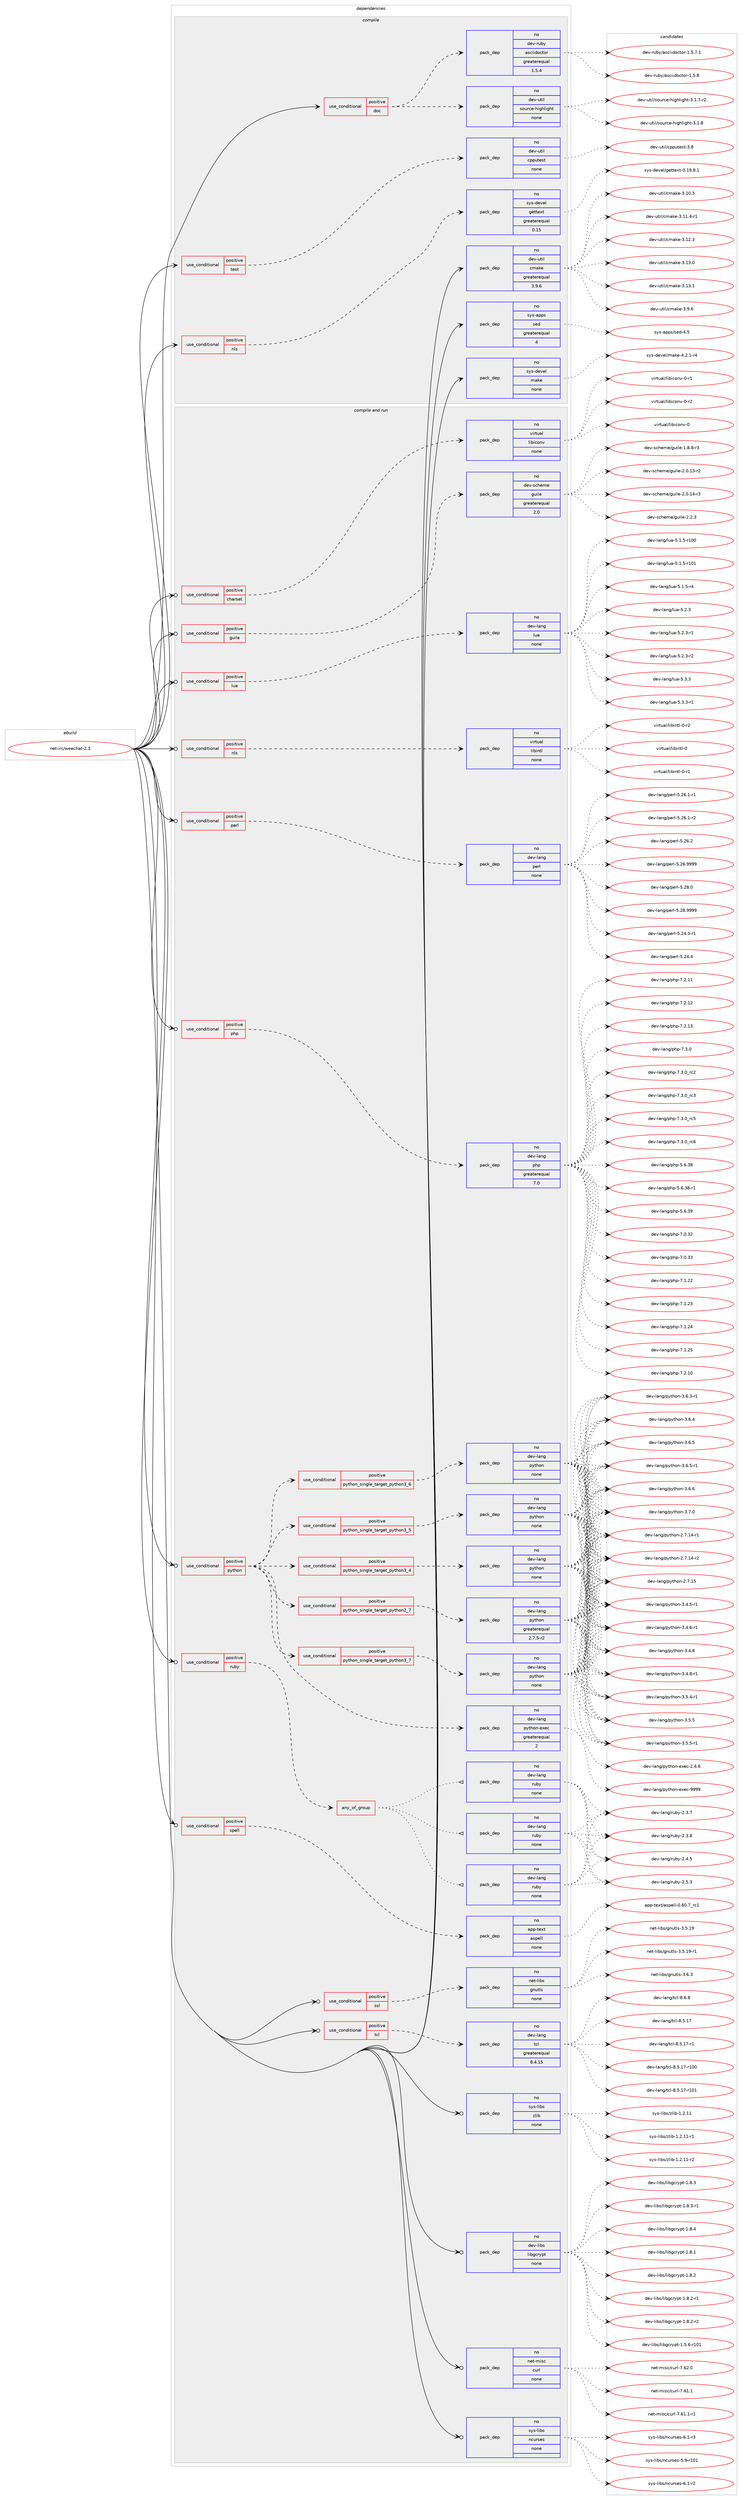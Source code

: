 digraph prolog {

# *************
# Graph options
# *************

newrank=true;
concentrate=true;
compound=true;
graph [rankdir=LR,fontname=Helvetica,fontsize=10,ranksep=1.5];#, ranksep=2.5, nodesep=0.2];
edge  [arrowhead=vee];
node  [fontname=Helvetica,fontsize=10];

# **********
# The ebuild
# **********

subgraph cluster_leftcol {
color=gray;
rank=same;
label=<<i>ebuild</i>>;
id [label="net-irc/weechat-2.3", color=red, width=4, href="../net-irc/weechat-2.3.svg"];
}

# ****************
# The dependencies
# ****************

subgraph cluster_midcol {
color=gray;
label=<<i>dependencies</i>>;
subgraph cluster_compile {
fillcolor="#eeeeee";
style=filled;
label=<<i>compile</i>>;
subgraph cond771 {
dependency5091 [label=<<TABLE BORDER="0" CELLBORDER="1" CELLSPACING="0" CELLPADDING="4"><TR><TD ROWSPAN="3" CELLPADDING="10">use_conditional</TD></TR><TR><TD>positive</TD></TR><TR><TD>doc</TD></TR></TABLE>>, shape=none, color=red];
subgraph pack4196 {
dependency5092 [label=<<TABLE BORDER="0" CELLBORDER="1" CELLSPACING="0" CELLPADDING="4" WIDTH="220"><TR><TD ROWSPAN="6" CELLPADDING="30">pack_dep</TD></TR><TR><TD WIDTH="110">no</TD></TR><TR><TD>dev-ruby</TD></TR><TR><TD>asciidoctor</TD></TR><TR><TD>greaterequal</TD></TR><TR><TD>1.5.4</TD></TR></TABLE>>, shape=none, color=blue];
}
dependency5091:e -> dependency5092:w [weight=20,style="dashed",arrowhead="vee"];
subgraph pack4197 {
dependency5093 [label=<<TABLE BORDER="0" CELLBORDER="1" CELLSPACING="0" CELLPADDING="4" WIDTH="220"><TR><TD ROWSPAN="6" CELLPADDING="30">pack_dep</TD></TR><TR><TD WIDTH="110">no</TD></TR><TR><TD>dev-util</TD></TR><TR><TD>source-highlight</TD></TR><TR><TD>none</TD></TR><TR><TD></TD></TR></TABLE>>, shape=none, color=blue];
}
dependency5091:e -> dependency5093:w [weight=20,style="dashed",arrowhead="vee"];
}
id:e -> dependency5091:w [weight=20,style="solid",arrowhead="vee"];
subgraph cond772 {
dependency5094 [label=<<TABLE BORDER="0" CELLBORDER="1" CELLSPACING="0" CELLPADDING="4"><TR><TD ROWSPAN="3" CELLPADDING="10">use_conditional</TD></TR><TR><TD>positive</TD></TR><TR><TD>nls</TD></TR></TABLE>>, shape=none, color=red];
subgraph pack4198 {
dependency5095 [label=<<TABLE BORDER="0" CELLBORDER="1" CELLSPACING="0" CELLPADDING="4" WIDTH="220"><TR><TD ROWSPAN="6" CELLPADDING="30">pack_dep</TD></TR><TR><TD WIDTH="110">no</TD></TR><TR><TD>sys-devel</TD></TR><TR><TD>gettext</TD></TR><TR><TD>greaterequal</TD></TR><TR><TD>0.15</TD></TR></TABLE>>, shape=none, color=blue];
}
dependency5094:e -> dependency5095:w [weight=20,style="dashed",arrowhead="vee"];
}
id:e -> dependency5094:w [weight=20,style="solid",arrowhead="vee"];
subgraph cond773 {
dependency5096 [label=<<TABLE BORDER="0" CELLBORDER="1" CELLSPACING="0" CELLPADDING="4"><TR><TD ROWSPAN="3" CELLPADDING="10">use_conditional</TD></TR><TR><TD>positive</TD></TR><TR><TD>test</TD></TR></TABLE>>, shape=none, color=red];
subgraph pack4199 {
dependency5097 [label=<<TABLE BORDER="0" CELLBORDER="1" CELLSPACING="0" CELLPADDING="4" WIDTH="220"><TR><TD ROWSPAN="6" CELLPADDING="30">pack_dep</TD></TR><TR><TD WIDTH="110">no</TD></TR><TR><TD>dev-util</TD></TR><TR><TD>cpputest</TD></TR><TR><TD>none</TD></TR><TR><TD></TD></TR></TABLE>>, shape=none, color=blue];
}
dependency5096:e -> dependency5097:w [weight=20,style="dashed",arrowhead="vee"];
}
id:e -> dependency5096:w [weight=20,style="solid",arrowhead="vee"];
subgraph pack4200 {
dependency5098 [label=<<TABLE BORDER="0" CELLBORDER="1" CELLSPACING="0" CELLPADDING="4" WIDTH="220"><TR><TD ROWSPAN="6" CELLPADDING="30">pack_dep</TD></TR><TR><TD WIDTH="110">no</TD></TR><TR><TD>dev-util</TD></TR><TR><TD>cmake</TD></TR><TR><TD>greaterequal</TD></TR><TR><TD>3.9.6</TD></TR></TABLE>>, shape=none, color=blue];
}
id:e -> dependency5098:w [weight=20,style="solid",arrowhead="vee"];
subgraph pack4201 {
dependency5099 [label=<<TABLE BORDER="0" CELLBORDER="1" CELLSPACING="0" CELLPADDING="4" WIDTH="220"><TR><TD ROWSPAN="6" CELLPADDING="30">pack_dep</TD></TR><TR><TD WIDTH="110">no</TD></TR><TR><TD>sys-apps</TD></TR><TR><TD>sed</TD></TR><TR><TD>greaterequal</TD></TR><TR><TD>4</TD></TR></TABLE>>, shape=none, color=blue];
}
id:e -> dependency5099:w [weight=20,style="solid",arrowhead="vee"];
subgraph pack4202 {
dependency5100 [label=<<TABLE BORDER="0" CELLBORDER="1" CELLSPACING="0" CELLPADDING="4" WIDTH="220"><TR><TD ROWSPAN="6" CELLPADDING="30">pack_dep</TD></TR><TR><TD WIDTH="110">no</TD></TR><TR><TD>sys-devel</TD></TR><TR><TD>make</TD></TR><TR><TD>none</TD></TR><TR><TD></TD></TR></TABLE>>, shape=none, color=blue];
}
id:e -> dependency5100:w [weight=20,style="solid",arrowhead="vee"];
}
subgraph cluster_compileandrun {
fillcolor="#eeeeee";
style=filled;
label=<<i>compile and run</i>>;
subgraph cond774 {
dependency5101 [label=<<TABLE BORDER="0" CELLBORDER="1" CELLSPACING="0" CELLPADDING="4"><TR><TD ROWSPAN="3" CELLPADDING="10">use_conditional</TD></TR><TR><TD>positive</TD></TR><TR><TD>charset</TD></TR></TABLE>>, shape=none, color=red];
subgraph pack4203 {
dependency5102 [label=<<TABLE BORDER="0" CELLBORDER="1" CELLSPACING="0" CELLPADDING="4" WIDTH="220"><TR><TD ROWSPAN="6" CELLPADDING="30">pack_dep</TD></TR><TR><TD WIDTH="110">no</TD></TR><TR><TD>virtual</TD></TR><TR><TD>libiconv</TD></TR><TR><TD>none</TD></TR><TR><TD></TD></TR></TABLE>>, shape=none, color=blue];
}
dependency5101:e -> dependency5102:w [weight=20,style="dashed",arrowhead="vee"];
}
id:e -> dependency5101:w [weight=20,style="solid",arrowhead="odotvee"];
subgraph cond775 {
dependency5103 [label=<<TABLE BORDER="0" CELLBORDER="1" CELLSPACING="0" CELLPADDING="4"><TR><TD ROWSPAN="3" CELLPADDING="10">use_conditional</TD></TR><TR><TD>positive</TD></TR><TR><TD>guile</TD></TR></TABLE>>, shape=none, color=red];
subgraph pack4204 {
dependency5104 [label=<<TABLE BORDER="0" CELLBORDER="1" CELLSPACING="0" CELLPADDING="4" WIDTH="220"><TR><TD ROWSPAN="6" CELLPADDING="30">pack_dep</TD></TR><TR><TD WIDTH="110">no</TD></TR><TR><TD>dev-scheme</TD></TR><TR><TD>guile</TD></TR><TR><TD>greaterequal</TD></TR><TR><TD>2.0</TD></TR></TABLE>>, shape=none, color=blue];
}
dependency5103:e -> dependency5104:w [weight=20,style="dashed",arrowhead="vee"];
}
id:e -> dependency5103:w [weight=20,style="solid",arrowhead="odotvee"];
subgraph cond776 {
dependency5105 [label=<<TABLE BORDER="0" CELLBORDER="1" CELLSPACING="0" CELLPADDING="4"><TR><TD ROWSPAN="3" CELLPADDING="10">use_conditional</TD></TR><TR><TD>positive</TD></TR><TR><TD>lua</TD></TR></TABLE>>, shape=none, color=red];
subgraph pack4205 {
dependency5106 [label=<<TABLE BORDER="0" CELLBORDER="1" CELLSPACING="0" CELLPADDING="4" WIDTH="220"><TR><TD ROWSPAN="6" CELLPADDING="30">pack_dep</TD></TR><TR><TD WIDTH="110">no</TD></TR><TR><TD>dev-lang</TD></TR><TR><TD>lua</TD></TR><TR><TD>none</TD></TR><TR><TD></TD></TR></TABLE>>, shape=none, color=blue];
}
dependency5105:e -> dependency5106:w [weight=20,style="dashed",arrowhead="vee"];
}
id:e -> dependency5105:w [weight=20,style="solid",arrowhead="odotvee"];
subgraph cond777 {
dependency5107 [label=<<TABLE BORDER="0" CELLBORDER="1" CELLSPACING="0" CELLPADDING="4"><TR><TD ROWSPAN="3" CELLPADDING="10">use_conditional</TD></TR><TR><TD>positive</TD></TR><TR><TD>nls</TD></TR></TABLE>>, shape=none, color=red];
subgraph pack4206 {
dependency5108 [label=<<TABLE BORDER="0" CELLBORDER="1" CELLSPACING="0" CELLPADDING="4" WIDTH="220"><TR><TD ROWSPAN="6" CELLPADDING="30">pack_dep</TD></TR><TR><TD WIDTH="110">no</TD></TR><TR><TD>virtual</TD></TR><TR><TD>libintl</TD></TR><TR><TD>none</TD></TR><TR><TD></TD></TR></TABLE>>, shape=none, color=blue];
}
dependency5107:e -> dependency5108:w [weight=20,style="dashed",arrowhead="vee"];
}
id:e -> dependency5107:w [weight=20,style="solid",arrowhead="odotvee"];
subgraph cond778 {
dependency5109 [label=<<TABLE BORDER="0" CELLBORDER="1" CELLSPACING="0" CELLPADDING="4"><TR><TD ROWSPAN="3" CELLPADDING="10">use_conditional</TD></TR><TR><TD>positive</TD></TR><TR><TD>perl</TD></TR></TABLE>>, shape=none, color=red];
subgraph pack4207 {
dependency5110 [label=<<TABLE BORDER="0" CELLBORDER="1" CELLSPACING="0" CELLPADDING="4" WIDTH="220"><TR><TD ROWSPAN="6" CELLPADDING="30">pack_dep</TD></TR><TR><TD WIDTH="110">no</TD></TR><TR><TD>dev-lang</TD></TR><TR><TD>perl</TD></TR><TR><TD>none</TD></TR><TR><TD></TD></TR></TABLE>>, shape=none, color=blue];
}
dependency5109:e -> dependency5110:w [weight=20,style="dashed",arrowhead="vee"];
}
id:e -> dependency5109:w [weight=20,style="solid",arrowhead="odotvee"];
subgraph cond779 {
dependency5111 [label=<<TABLE BORDER="0" CELLBORDER="1" CELLSPACING="0" CELLPADDING="4"><TR><TD ROWSPAN="3" CELLPADDING="10">use_conditional</TD></TR><TR><TD>positive</TD></TR><TR><TD>php</TD></TR></TABLE>>, shape=none, color=red];
subgraph pack4208 {
dependency5112 [label=<<TABLE BORDER="0" CELLBORDER="1" CELLSPACING="0" CELLPADDING="4" WIDTH="220"><TR><TD ROWSPAN="6" CELLPADDING="30">pack_dep</TD></TR><TR><TD WIDTH="110">no</TD></TR><TR><TD>dev-lang</TD></TR><TR><TD>php</TD></TR><TR><TD>greaterequal</TD></TR><TR><TD>7.0</TD></TR></TABLE>>, shape=none, color=blue];
}
dependency5111:e -> dependency5112:w [weight=20,style="dashed",arrowhead="vee"];
}
id:e -> dependency5111:w [weight=20,style="solid",arrowhead="odotvee"];
subgraph cond780 {
dependency5113 [label=<<TABLE BORDER="0" CELLBORDER="1" CELLSPACING="0" CELLPADDING="4"><TR><TD ROWSPAN="3" CELLPADDING="10">use_conditional</TD></TR><TR><TD>positive</TD></TR><TR><TD>python</TD></TR></TABLE>>, shape=none, color=red];
subgraph cond781 {
dependency5114 [label=<<TABLE BORDER="0" CELLBORDER="1" CELLSPACING="0" CELLPADDING="4"><TR><TD ROWSPAN="3" CELLPADDING="10">use_conditional</TD></TR><TR><TD>positive</TD></TR><TR><TD>python_single_target_python2_7</TD></TR></TABLE>>, shape=none, color=red];
subgraph pack4209 {
dependency5115 [label=<<TABLE BORDER="0" CELLBORDER="1" CELLSPACING="0" CELLPADDING="4" WIDTH="220"><TR><TD ROWSPAN="6" CELLPADDING="30">pack_dep</TD></TR><TR><TD WIDTH="110">no</TD></TR><TR><TD>dev-lang</TD></TR><TR><TD>python</TD></TR><TR><TD>greaterequal</TD></TR><TR><TD>2.7.5-r2</TD></TR></TABLE>>, shape=none, color=blue];
}
dependency5114:e -> dependency5115:w [weight=20,style="dashed",arrowhead="vee"];
}
dependency5113:e -> dependency5114:w [weight=20,style="dashed",arrowhead="vee"];
subgraph cond782 {
dependency5116 [label=<<TABLE BORDER="0" CELLBORDER="1" CELLSPACING="0" CELLPADDING="4"><TR><TD ROWSPAN="3" CELLPADDING="10">use_conditional</TD></TR><TR><TD>positive</TD></TR><TR><TD>python_single_target_python3_4</TD></TR></TABLE>>, shape=none, color=red];
subgraph pack4210 {
dependency5117 [label=<<TABLE BORDER="0" CELLBORDER="1" CELLSPACING="0" CELLPADDING="4" WIDTH="220"><TR><TD ROWSPAN="6" CELLPADDING="30">pack_dep</TD></TR><TR><TD WIDTH="110">no</TD></TR><TR><TD>dev-lang</TD></TR><TR><TD>python</TD></TR><TR><TD>none</TD></TR><TR><TD></TD></TR></TABLE>>, shape=none, color=blue];
}
dependency5116:e -> dependency5117:w [weight=20,style="dashed",arrowhead="vee"];
}
dependency5113:e -> dependency5116:w [weight=20,style="dashed",arrowhead="vee"];
subgraph cond783 {
dependency5118 [label=<<TABLE BORDER="0" CELLBORDER="1" CELLSPACING="0" CELLPADDING="4"><TR><TD ROWSPAN="3" CELLPADDING="10">use_conditional</TD></TR><TR><TD>positive</TD></TR><TR><TD>python_single_target_python3_5</TD></TR></TABLE>>, shape=none, color=red];
subgraph pack4211 {
dependency5119 [label=<<TABLE BORDER="0" CELLBORDER="1" CELLSPACING="0" CELLPADDING="4" WIDTH="220"><TR><TD ROWSPAN="6" CELLPADDING="30">pack_dep</TD></TR><TR><TD WIDTH="110">no</TD></TR><TR><TD>dev-lang</TD></TR><TR><TD>python</TD></TR><TR><TD>none</TD></TR><TR><TD></TD></TR></TABLE>>, shape=none, color=blue];
}
dependency5118:e -> dependency5119:w [weight=20,style="dashed",arrowhead="vee"];
}
dependency5113:e -> dependency5118:w [weight=20,style="dashed",arrowhead="vee"];
subgraph cond784 {
dependency5120 [label=<<TABLE BORDER="0" CELLBORDER="1" CELLSPACING="0" CELLPADDING="4"><TR><TD ROWSPAN="3" CELLPADDING="10">use_conditional</TD></TR><TR><TD>positive</TD></TR><TR><TD>python_single_target_python3_6</TD></TR></TABLE>>, shape=none, color=red];
subgraph pack4212 {
dependency5121 [label=<<TABLE BORDER="0" CELLBORDER="1" CELLSPACING="0" CELLPADDING="4" WIDTH="220"><TR><TD ROWSPAN="6" CELLPADDING="30">pack_dep</TD></TR><TR><TD WIDTH="110">no</TD></TR><TR><TD>dev-lang</TD></TR><TR><TD>python</TD></TR><TR><TD>none</TD></TR><TR><TD></TD></TR></TABLE>>, shape=none, color=blue];
}
dependency5120:e -> dependency5121:w [weight=20,style="dashed",arrowhead="vee"];
}
dependency5113:e -> dependency5120:w [weight=20,style="dashed",arrowhead="vee"];
subgraph cond785 {
dependency5122 [label=<<TABLE BORDER="0" CELLBORDER="1" CELLSPACING="0" CELLPADDING="4"><TR><TD ROWSPAN="3" CELLPADDING="10">use_conditional</TD></TR><TR><TD>positive</TD></TR><TR><TD>python_single_target_python3_7</TD></TR></TABLE>>, shape=none, color=red];
subgraph pack4213 {
dependency5123 [label=<<TABLE BORDER="0" CELLBORDER="1" CELLSPACING="0" CELLPADDING="4" WIDTH="220"><TR><TD ROWSPAN="6" CELLPADDING="30">pack_dep</TD></TR><TR><TD WIDTH="110">no</TD></TR><TR><TD>dev-lang</TD></TR><TR><TD>python</TD></TR><TR><TD>none</TD></TR><TR><TD></TD></TR></TABLE>>, shape=none, color=blue];
}
dependency5122:e -> dependency5123:w [weight=20,style="dashed",arrowhead="vee"];
}
dependency5113:e -> dependency5122:w [weight=20,style="dashed",arrowhead="vee"];
subgraph pack4214 {
dependency5124 [label=<<TABLE BORDER="0" CELLBORDER="1" CELLSPACING="0" CELLPADDING="4" WIDTH="220"><TR><TD ROWSPAN="6" CELLPADDING="30">pack_dep</TD></TR><TR><TD WIDTH="110">no</TD></TR><TR><TD>dev-lang</TD></TR><TR><TD>python-exec</TD></TR><TR><TD>greaterequal</TD></TR><TR><TD>2</TD></TR></TABLE>>, shape=none, color=blue];
}
dependency5113:e -> dependency5124:w [weight=20,style="dashed",arrowhead="vee"];
}
id:e -> dependency5113:w [weight=20,style="solid",arrowhead="odotvee"];
subgraph cond786 {
dependency5125 [label=<<TABLE BORDER="0" CELLBORDER="1" CELLSPACING="0" CELLPADDING="4"><TR><TD ROWSPAN="3" CELLPADDING="10">use_conditional</TD></TR><TR><TD>positive</TD></TR><TR><TD>ruby</TD></TR></TABLE>>, shape=none, color=red];
subgraph any119 {
dependency5126 [label=<<TABLE BORDER="0" CELLBORDER="1" CELLSPACING="0" CELLPADDING="4"><TR><TD CELLPADDING="10">any_of_group</TD></TR></TABLE>>, shape=none, color=red];subgraph pack4215 {
dependency5127 [label=<<TABLE BORDER="0" CELLBORDER="1" CELLSPACING="0" CELLPADDING="4" WIDTH="220"><TR><TD ROWSPAN="6" CELLPADDING="30">pack_dep</TD></TR><TR><TD WIDTH="110">no</TD></TR><TR><TD>dev-lang</TD></TR><TR><TD>ruby</TD></TR><TR><TD>none</TD></TR><TR><TD></TD></TR></TABLE>>, shape=none, color=blue];
}
dependency5126:e -> dependency5127:w [weight=20,style="dotted",arrowhead="oinv"];
subgraph pack4216 {
dependency5128 [label=<<TABLE BORDER="0" CELLBORDER="1" CELLSPACING="0" CELLPADDING="4" WIDTH="220"><TR><TD ROWSPAN="6" CELLPADDING="30">pack_dep</TD></TR><TR><TD WIDTH="110">no</TD></TR><TR><TD>dev-lang</TD></TR><TR><TD>ruby</TD></TR><TR><TD>none</TD></TR><TR><TD></TD></TR></TABLE>>, shape=none, color=blue];
}
dependency5126:e -> dependency5128:w [weight=20,style="dotted",arrowhead="oinv"];
subgraph pack4217 {
dependency5129 [label=<<TABLE BORDER="0" CELLBORDER="1" CELLSPACING="0" CELLPADDING="4" WIDTH="220"><TR><TD ROWSPAN="6" CELLPADDING="30">pack_dep</TD></TR><TR><TD WIDTH="110">no</TD></TR><TR><TD>dev-lang</TD></TR><TR><TD>ruby</TD></TR><TR><TD>none</TD></TR><TR><TD></TD></TR></TABLE>>, shape=none, color=blue];
}
dependency5126:e -> dependency5129:w [weight=20,style="dotted",arrowhead="oinv"];
}
dependency5125:e -> dependency5126:w [weight=20,style="dashed",arrowhead="vee"];
}
id:e -> dependency5125:w [weight=20,style="solid",arrowhead="odotvee"];
subgraph cond787 {
dependency5130 [label=<<TABLE BORDER="0" CELLBORDER="1" CELLSPACING="0" CELLPADDING="4"><TR><TD ROWSPAN="3" CELLPADDING="10">use_conditional</TD></TR><TR><TD>positive</TD></TR><TR><TD>spell</TD></TR></TABLE>>, shape=none, color=red];
subgraph pack4218 {
dependency5131 [label=<<TABLE BORDER="0" CELLBORDER="1" CELLSPACING="0" CELLPADDING="4" WIDTH="220"><TR><TD ROWSPAN="6" CELLPADDING="30">pack_dep</TD></TR><TR><TD WIDTH="110">no</TD></TR><TR><TD>app-text</TD></TR><TR><TD>aspell</TD></TR><TR><TD>none</TD></TR><TR><TD></TD></TR></TABLE>>, shape=none, color=blue];
}
dependency5130:e -> dependency5131:w [weight=20,style="dashed",arrowhead="vee"];
}
id:e -> dependency5130:w [weight=20,style="solid",arrowhead="odotvee"];
subgraph cond788 {
dependency5132 [label=<<TABLE BORDER="0" CELLBORDER="1" CELLSPACING="0" CELLPADDING="4"><TR><TD ROWSPAN="3" CELLPADDING="10">use_conditional</TD></TR><TR><TD>positive</TD></TR><TR><TD>ssl</TD></TR></TABLE>>, shape=none, color=red];
subgraph pack4219 {
dependency5133 [label=<<TABLE BORDER="0" CELLBORDER="1" CELLSPACING="0" CELLPADDING="4" WIDTH="220"><TR><TD ROWSPAN="6" CELLPADDING="30">pack_dep</TD></TR><TR><TD WIDTH="110">no</TD></TR><TR><TD>net-libs</TD></TR><TR><TD>gnutls</TD></TR><TR><TD>none</TD></TR><TR><TD></TD></TR></TABLE>>, shape=none, color=blue];
}
dependency5132:e -> dependency5133:w [weight=20,style="dashed",arrowhead="vee"];
}
id:e -> dependency5132:w [weight=20,style="solid",arrowhead="odotvee"];
subgraph cond789 {
dependency5134 [label=<<TABLE BORDER="0" CELLBORDER="1" CELLSPACING="0" CELLPADDING="4"><TR><TD ROWSPAN="3" CELLPADDING="10">use_conditional</TD></TR><TR><TD>positive</TD></TR><TR><TD>tcl</TD></TR></TABLE>>, shape=none, color=red];
subgraph pack4220 {
dependency5135 [label=<<TABLE BORDER="0" CELLBORDER="1" CELLSPACING="0" CELLPADDING="4" WIDTH="220"><TR><TD ROWSPAN="6" CELLPADDING="30">pack_dep</TD></TR><TR><TD WIDTH="110">no</TD></TR><TR><TD>dev-lang</TD></TR><TR><TD>tcl</TD></TR><TR><TD>greaterequal</TD></TR><TR><TD>8.4.15</TD></TR></TABLE>>, shape=none, color=blue];
}
dependency5134:e -> dependency5135:w [weight=20,style="dashed",arrowhead="vee"];
}
id:e -> dependency5134:w [weight=20,style="solid",arrowhead="odotvee"];
subgraph pack4221 {
dependency5136 [label=<<TABLE BORDER="0" CELLBORDER="1" CELLSPACING="0" CELLPADDING="4" WIDTH="220"><TR><TD ROWSPAN="6" CELLPADDING="30">pack_dep</TD></TR><TR><TD WIDTH="110">no</TD></TR><TR><TD>dev-libs</TD></TR><TR><TD>libgcrypt</TD></TR><TR><TD>none</TD></TR><TR><TD></TD></TR></TABLE>>, shape=none, color=blue];
}
id:e -> dependency5136:w [weight=20,style="solid",arrowhead="odotvee"];
subgraph pack4222 {
dependency5137 [label=<<TABLE BORDER="0" CELLBORDER="1" CELLSPACING="0" CELLPADDING="4" WIDTH="220"><TR><TD ROWSPAN="6" CELLPADDING="30">pack_dep</TD></TR><TR><TD WIDTH="110">no</TD></TR><TR><TD>net-misc</TD></TR><TR><TD>curl</TD></TR><TR><TD>none</TD></TR><TR><TD></TD></TR></TABLE>>, shape=none, color=blue];
}
id:e -> dependency5137:w [weight=20,style="solid",arrowhead="odotvee"];
subgraph pack4223 {
dependency5138 [label=<<TABLE BORDER="0" CELLBORDER="1" CELLSPACING="0" CELLPADDING="4" WIDTH="220"><TR><TD ROWSPAN="6" CELLPADDING="30">pack_dep</TD></TR><TR><TD WIDTH="110">no</TD></TR><TR><TD>sys-libs</TD></TR><TR><TD>ncurses</TD></TR><TR><TD>none</TD></TR><TR><TD></TD></TR></TABLE>>, shape=none, color=blue];
}
id:e -> dependency5138:w [weight=20,style="solid",arrowhead="odotvee"];
subgraph pack4224 {
dependency5139 [label=<<TABLE BORDER="0" CELLBORDER="1" CELLSPACING="0" CELLPADDING="4" WIDTH="220"><TR><TD ROWSPAN="6" CELLPADDING="30">pack_dep</TD></TR><TR><TD WIDTH="110">no</TD></TR><TR><TD>sys-libs</TD></TR><TR><TD>zlib</TD></TR><TR><TD>none</TD></TR><TR><TD></TD></TR></TABLE>>, shape=none, color=blue];
}
id:e -> dependency5139:w [weight=20,style="solid",arrowhead="odotvee"];
}
subgraph cluster_run {
fillcolor="#eeeeee";
style=filled;
label=<<i>run</i>>;
}
}

# **************
# The candidates
# **************

subgraph cluster_choices {
rank=same;
color=gray;
label=<<i>candidates</i>>;

subgraph choice4196 {
color=black;
nodesep=1;
choice1001011184511411798121479711599105105100111991161111144549465346554649 [label="dev-ruby/asciidoctor-1.5.7.1", color=red, width=4,href="../dev-ruby/asciidoctor-1.5.7.1.svg"];
choice100101118451141179812147971159910510510011199116111114454946534656 [label="dev-ruby/asciidoctor-1.5.8", color=red, width=4,href="../dev-ruby/asciidoctor-1.5.8.svg"];
dependency5092:e -> choice1001011184511411798121479711599105105100111991161111144549465346554649:w [style=dotted,weight="100"];
dependency5092:e -> choice100101118451141179812147971159910510510011199116111114454946534656:w [style=dotted,weight="100"];
}
subgraph choice4197 {
color=black;
nodesep=1;
choice100101118451171161051084711511111711499101451041051031041081051031041164551464946554511450 [label="dev-util/source-highlight-3.1.7-r2", color=red, width=4,href="../dev-util/source-highlight-3.1.7-r2.svg"];
choice10010111845117116105108471151111171149910145104105103104108105103104116455146494656 [label="dev-util/source-highlight-3.1.8", color=red, width=4,href="../dev-util/source-highlight-3.1.8.svg"];
dependency5093:e -> choice100101118451171161051084711511111711499101451041051031041081051031041164551464946554511450:w [style=dotted,weight="100"];
dependency5093:e -> choice10010111845117116105108471151111171149910145104105103104108105103104116455146494656:w [style=dotted,weight="100"];
}
subgraph choice4198 {
color=black;
nodesep=1;
choice1151211154510010111810110847103101116116101120116454846495746564649 [label="sys-devel/gettext-0.19.8.1", color=red, width=4,href="../sys-devel/gettext-0.19.8.1.svg"];
dependency5095:e -> choice1151211154510010111810110847103101116116101120116454846495746564649:w [style=dotted,weight="100"];
}
subgraph choice4199 {
color=black;
nodesep=1;
choice10010111845117116105108479911211211711610111511645514656 [label="dev-util/cpputest-3.8", color=red, width=4,href="../dev-util/cpputest-3.8.svg"];
dependency5097:e -> choice10010111845117116105108479911211211711610111511645514656:w [style=dotted,weight="100"];
}
subgraph choice4200 {
color=black;
nodesep=1;
choice1001011184511711610510847991099710710145514649484651 [label="dev-util/cmake-3.10.3", color=red, width=4,href="../dev-util/cmake-3.10.3.svg"];
choice10010111845117116105108479910997107101455146494946524511449 [label="dev-util/cmake-3.11.4-r1", color=red, width=4,href="../dev-util/cmake-3.11.4-r1.svg"];
choice1001011184511711610510847991099710710145514649504651 [label="dev-util/cmake-3.12.3", color=red, width=4,href="../dev-util/cmake-3.12.3.svg"];
choice1001011184511711610510847991099710710145514649514648 [label="dev-util/cmake-3.13.0", color=red, width=4,href="../dev-util/cmake-3.13.0.svg"];
choice1001011184511711610510847991099710710145514649514649 [label="dev-util/cmake-3.13.1", color=red, width=4,href="../dev-util/cmake-3.13.1.svg"];
choice10010111845117116105108479910997107101455146574654 [label="dev-util/cmake-3.9.6", color=red, width=4,href="../dev-util/cmake-3.9.6.svg"];
dependency5098:e -> choice1001011184511711610510847991099710710145514649484651:w [style=dotted,weight="100"];
dependency5098:e -> choice10010111845117116105108479910997107101455146494946524511449:w [style=dotted,weight="100"];
dependency5098:e -> choice1001011184511711610510847991099710710145514649504651:w [style=dotted,weight="100"];
dependency5098:e -> choice1001011184511711610510847991099710710145514649514648:w [style=dotted,weight="100"];
dependency5098:e -> choice1001011184511711610510847991099710710145514649514649:w [style=dotted,weight="100"];
dependency5098:e -> choice10010111845117116105108479910997107101455146574654:w [style=dotted,weight="100"];
}
subgraph choice4201 {
color=black;
nodesep=1;
choice11512111545971121121154711510110045524653 [label="sys-apps/sed-4.5", color=red, width=4,href="../sys-apps/sed-4.5.svg"];
dependency5099:e -> choice11512111545971121121154711510110045524653:w [style=dotted,weight="100"];
}
subgraph choice4202 {
color=black;
nodesep=1;
choice1151211154510010111810110847109971071014552465046494511452 [label="sys-devel/make-4.2.1-r4", color=red, width=4,href="../sys-devel/make-4.2.1-r4.svg"];
dependency5100:e -> choice1151211154510010111810110847109971071014552465046494511452:w [style=dotted,weight="100"];
}
subgraph choice4203 {
color=black;
nodesep=1;
choice118105114116117971084710810598105991111101184548 [label="virtual/libiconv-0", color=red, width=4,href="../virtual/libiconv-0.svg"];
choice1181051141161179710847108105981059911111011845484511449 [label="virtual/libiconv-0-r1", color=red, width=4,href="../virtual/libiconv-0-r1.svg"];
choice1181051141161179710847108105981059911111011845484511450 [label="virtual/libiconv-0-r2", color=red, width=4,href="../virtual/libiconv-0-r2.svg"];
dependency5102:e -> choice118105114116117971084710810598105991111101184548:w [style=dotted,weight="100"];
dependency5102:e -> choice1181051141161179710847108105981059911111011845484511449:w [style=dotted,weight="100"];
dependency5102:e -> choice1181051141161179710847108105981059911111011845484511450:w [style=dotted,weight="100"];
}
subgraph choice4204 {
color=black;
nodesep=1;
choice1001011184511599104101109101471031171051081014549465646564511451 [label="dev-scheme/guile-1.8.8-r3", color=red, width=4,href="../dev-scheme/guile-1.8.8-r3.svg"];
choice100101118451159910410110910147103117105108101455046484649514511450 [label="dev-scheme/guile-2.0.13-r2", color=red, width=4,href="../dev-scheme/guile-2.0.13-r2.svg"];
choice100101118451159910410110910147103117105108101455046484649524511451 [label="dev-scheme/guile-2.0.14-r3", color=red, width=4,href="../dev-scheme/guile-2.0.14-r3.svg"];
choice100101118451159910410110910147103117105108101455046504651 [label="dev-scheme/guile-2.2.3", color=red, width=4,href="../dev-scheme/guile-2.2.3.svg"];
dependency5104:e -> choice1001011184511599104101109101471031171051081014549465646564511451:w [style=dotted,weight="100"];
dependency5104:e -> choice100101118451159910410110910147103117105108101455046484649514511450:w [style=dotted,weight="100"];
dependency5104:e -> choice100101118451159910410110910147103117105108101455046484649524511451:w [style=dotted,weight="100"];
dependency5104:e -> choice100101118451159910410110910147103117105108101455046504651:w [style=dotted,weight="100"];
}
subgraph choice4205 {
color=black;
nodesep=1;
choice1001011184510897110103471081179745534649465345114494848 [label="dev-lang/lua-5.1.5-r100", color=red, width=4,href="../dev-lang/lua-5.1.5-r100.svg"];
choice1001011184510897110103471081179745534649465345114494849 [label="dev-lang/lua-5.1.5-r101", color=red, width=4,href="../dev-lang/lua-5.1.5-r101.svg"];
choice100101118451089711010347108117974553464946534511452 [label="dev-lang/lua-5.1.5-r4", color=red, width=4,href="../dev-lang/lua-5.1.5-r4.svg"];
choice10010111845108971101034710811797455346504651 [label="dev-lang/lua-5.2.3", color=red, width=4,href="../dev-lang/lua-5.2.3.svg"];
choice100101118451089711010347108117974553465046514511449 [label="dev-lang/lua-5.2.3-r1", color=red, width=4,href="../dev-lang/lua-5.2.3-r1.svg"];
choice100101118451089711010347108117974553465046514511450 [label="dev-lang/lua-5.2.3-r2", color=red, width=4,href="../dev-lang/lua-5.2.3-r2.svg"];
choice10010111845108971101034710811797455346514651 [label="dev-lang/lua-5.3.3", color=red, width=4,href="../dev-lang/lua-5.3.3.svg"];
choice100101118451089711010347108117974553465146514511449 [label="dev-lang/lua-5.3.3-r1", color=red, width=4,href="../dev-lang/lua-5.3.3-r1.svg"];
dependency5106:e -> choice1001011184510897110103471081179745534649465345114494848:w [style=dotted,weight="100"];
dependency5106:e -> choice1001011184510897110103471081179745534649465345114494849:w [style=dotted,weight="100"];
dependency5106:e -> choice100101118451089711010347108117974553464946534511452:w [style=dotted,weight="100"];
dependency5106:e -> choice10010111845108971101034710811797455346504651:w [style=dotted,weight="100"];
dependency5106:e -> choice100101118451089711010347108117974553465046514511449:w [style=dotted,weight="100"];
dependency5106:e -> choice100101118451089711010347108117974553465046514511450:w [style=dotted,weight="100"];
dependency5106:e -> choice10010111845108971101034710811797455346514651:w [style=dotted,weight="100"];
dependency5106:e -> choice100101118451089711010347108117974553465146514511449:w [style=dotted,weight="100"];
}
subgraph choice4206 {
color=black;
nodesep=1;
choice1181051141161179710847108105981051101161084548 [label="virtual/libintl-0", color=red, width=4,href="../virtual/libintl-0.svg"];
choice11810511411611797108471081059810511011610845484511449 [label="virtual/libintl-0-r1", color=red, width=4,href="../virtual/libintl-0-r1.svg"];
choice11810511411611797108471081059810511011610845484511450 [label="virtual/libintl-0-r2", color=red, width=4,href="../virtual/libintl-0-r2.svg"];
dependency5108:e -> choice1181051141161179710847108105981051101161084548:w [style=dotted,weight="100"];
dependency5108:e -> choice11810511411611797108471081059810511011610845484511449:w [style=dotted,weight="100"];
dependency5108:e -> choice11810511411611797108471081059810511011610845484511450:w [style=dotted,weight="100"];
}
subgraph choice4207 {
color=black;
nodesep=1;
choice100101118451089711010347112101114108455346505246514511449 [label="dev-lang/perl-5.24.3-r1", color=red, width=4,href="../dev-lang/perl-5.24.3-r1.svg"];
choice10010111845108971101034711210111410845534650524652 [label="dev-lang/perl-5.24.4", color=red, width=4,href="../dev-lang/perl-5.24.4.svg"];
choice100101118451089711010347112101114108455346505446494511449 [label="dev-lang/perl-5.26.1-r1", color=red, width=4,href="../dev-lang/perl-5.26.1-r1.svg"];
choice100101118451089711010347112101114108455346505446494511450 [label="dev-lang/perl-5.26.1-r2", color=red, width=4,href="../dev-lang/perl-5.26.1-r2.svg"];
choice10010111845108971101034711210111410845534650544650 [label="dev-lang/perl-5.26.2", color=red, width=4,href="../dev-lang/perl-5.26.2.svg"];
choice10010111845108971101034711210111410845534650544657575757 [label="dev-lang/perl-5.26.9999", color=red, width=4,href="../dev-lang/perl-5.26.9999.svg"];
choice10010111845108971101034711210111410845534650564648 [label="dev-lang/perl-5.28.0", color=red, width=4,href="../dev-lang/perl-5.28.0.svg"];
choice10010111845108971101034711210111410845534650564657575757 [label="dev-lang/perl-5.28.9999", color=red, width=4,href="../dev-lang/perl-5.28.9999.svg"];
dependency5110:e -> choice100101118451089711010347112101114108455346505246514511449:w [style=dotted,weight="100"];
dependency5110:e -> choice10010111845108971101034711210111410845534650524652:w [style=dotted,weight="100"];
dependency5110:e -> choice100101118451089711010347112101114108455346505446494511449:w [style=dotted,weight="100"];
dependency5110:e -> choice100101118451089711010347112101114108455346505446494511450:w [style=dotted,weight="100"];
dependency5110:e -> choice10010111845108971101034711210111410845534650544650:w [style=dotted,weight="100"];
dependency5110:e -> choice10010111845108971101034711210111410845534650544657575757:w [style=dotted,weight="100"];
dependency5110:e -> choice10010111845108971101034711210111410845534650564648:w [style=dotted,weight="100"];
dependency5110:e -> choice10010111845108971101034711210111410845534650564657575757:w [style=dotted,weight="100"];
}
subgraph choice4208 {
color=black;
nodesep=1;
choice100101118451089711010347112104112455546514648951149950 [label="dev-lang/php-7.3.0_rc2", color=red, width=4,href="../dev-lang/php-7.3.0_rc2.svg"];
choice100101118451089711010347112104112455546514648951149951 [label="dev-lang/php-7.3.0_rc3", color=red, width=4,href="../dev-lang/php-7.3.0_rc3.svg"];
choice100101118451089711010347112104112455546514648951149953 [label="dev-lang/php-7.3.0_rc5", color=red, width=4,href="../dev-lang/php-7.3.0_rc5.svg"];
choice100101118451089711010347112104112455546514648951149954 [label="dev-lang/php-7.3.0_rc6", color=red, width=4,href="../dev-lang/php-7.3.0_rc6.svg"];
choice10010111845108971101034711210411245534654465156 [label="dev-lang/php-5.6.38", color=red, width=4,href="../dev-lang/php-5.6.38.svg"];
choice100101118451089711010347112104112455346544651564511449 [label="dev-lang/php-5.6.38-r1", color=red, width=4,href="../dev-lang/php-5.6.38-r1.svg"];
choice10010111845108971101034711210411245534654465157 [label="dev-lang/php-5.6.39", color=red, width=4,href="../dev-lang/php-5.6.39.svg"];
choice10010111845108971101034711210411245554648465150 [label="dev-lang/php-7.0.32", color=red, width=4,href="../dev-lang/php-7.0.32.svg"];
choice10010111845108971101034711210411245554648465151 [label="dev-lang/php-7.0.33", color=red, width=4,href="../dev-lang/php-7.0.33.svg"];
choice10010111845108971101034711210411245554649465050 [label="dev-lang/php-7.1.22", color=red, width=4,href="../dev-lang/php-7.1.22.svg"];
choice10010111845108971101034711210411245554649465051 [label="dev-lang/php-7.1.23", color=red, width=4,href="../dev-lang/php-7.1.23.svg"];
choice10010111845108971101034711210411245554649465052 [label="dev-lang/php-7.1.24", color=red, width=4,href="../dev-lang/php-7.1.24.svg"];
choice10010111845108971101034711210411245554649465053 [label="dev-lang/php-7.1.25", color=red, width=4,href="../dev-lang/php-7.1.25.svg"];
choice10010111845108971101034711210411245554650464948 [label="dev-lang/php-7.2.10", color=red, width=4,href="../dev-lang/php-7.2.10.svg"];
choice10010111845108971101034711210411245554650464949 [label="dev-lang/php-7.2.11", color=red, width=4,href="../dev-lang/php-7.2.11.svg"];
choice10010111845108971101034711210411245554650464950 [label="dev-lang/php-7.2.12", color=red, width=4,href="../dev-lang/php-7.2.12.svg"];
choice10010111845108971101034711210411245554650464951 [label="dev-lang/php-7.2.13", color=red, width=4,href="../dev-lang/php-7.2.13.svg"];
choice100101118451089711010347112104112455546514648 [label="dev-lang/php-7.3.0", color=red, width=4,href="../dev-lang/php-7.3.0.svg"];
dependency5112:e -> choice100101118451089711010347112104112455546514648951149950:w [style=dotted,weight="100"];
dependency5112:e -> choice100101118451089711010347112104112455546514648951149951:w [style=dotted,weight="100"];
dependency5112:e -> choice100101118451089711010347112104112455546514648951149953:w [style=dotted,weight="100"];
dependency5112:e -> choice100101118451089711010347112104112455546514648951149954:w [style=dotted,weight="100"];
dependency5112:e -> choice10010111845108971101034711210411245534654465156:w [style=dotted,weight="100"];
dependency5112:e -> choice100101118451089711010347112104112455346544651564511449:w [style=dotted,weight="100"];
dependency5112:e -> choice10010111845108971101034711210411245534654465157:w [style=dotted,weight="100"];
dependency5112:e -> choice10010111845108971101034711210411245554648465150:w [style=dotted,weight="100"];
dependency5112:e -> choice10010111845108971101034711210411245554648465151:w [style=dotted,weight="100"];
dependency5112:e -> choice10010111845108971101034711210411245554649465050:w [style=dotted,weight="100"];
dependency5112:e -> choice10010111845108971101034711210411245554649465051:w [style=dotted,weight="100"];
dependency5112:e -> choice10010111845108971101034711210411245554649465052:w [style=dotted,weight="100"];
dependency5112:e -> choice10010111845108971101034711210411245554649465053:w [style=dotted,weight="100"];
dependency5112:e -> choice10010111845108971101034711210411245554650464948:w [style=dotted,weight="100"];
dependency5112:e -> choice10010111845108971101034711210411245554650464949:w [style=dotted,weight="100"];
dependency5112:e -> choice10010111845108971101034711210411245554650464950:w [style=dotted,weight="100"];
dependency5112:e -> choice10010111845108971101034711210411245554650464951:w [style=dotted,weight="100"];
dependency5112:e -> choice100101118451089711010347112104112455546514648:w [style=dotted,weight="100"];
}
subgraph choice4209 {
color=black;
nodesep=1;
choice100101118451089711010347112121116104111110455046554649524511449 [label="dev-lang/python-2.7.14-r1", color=red, width=4,href="../dev-lang/python-2.7.14-r1.svg"];
choice100101118451089711010347112121116104111110455046554649524511450 [label="dev-lang/python-2.7.14-r2", color=red, width=4,href="../dev-lang/python-2.7.14-r2.svg"];
choice10010111845108971101034711212111610411111045504655464953 [label="dev-lang/python-2.7.15", color=red, width=4,href="../dev-lang/python-2.7.15.svg"];
choice1001011184510897110103471121211161041111104551465246534511449 [label="dev-lang/python-3.4.5-r1", color=red, width=4,href="../dev-lang/python-3.4.5-r1.svg"];
choice1001011184510897110103471121211161041111104551465246544511449 [label="dev-lang/python-3.4.6-r1", color=red, width=4,href="../dev-lang/python-3.4.6-r1.svg"];
choice100101118451089711010347112121116104111110455146524656 [label="dev-lang/python-3.4.8", color=red, width=4,href="../dev-lang/python-3.4.8.svg"];
choice1001011184510897110103471121211161041111104551465246564511449 [label="dev-lang/python-3.4.8-r1", color=red, width=4,href="../dev-lang/python-3.4.8-r1.svg"];
choice1001011184510897110103471121211161041111104551465346524511449 [label="dev-lang/python-3.5.4-r1", color=red, width=4,href="../dev-lang/python-3.5.4-r1.svg"];
choice100101118451089711010347112121116104111110455146534653 [label="dev-lang/python-3.5.5", color=red, width=4,href="../dev-lang/python-3.5.5.svg"];
choice1001011184510897110103471121211161041111104551465346534511449 [label="dev-lang/python-3.5.5-r1", color=red, width=4,href="../dev-lang/python-3.5.5-r1.svg"];
choice1001011184510897110103471121211161041111104551465446514511449 [label="dev-lang/python-3.6.3-r1", color=red, width=4,href="../dev-lang/python-3.6.3-r1.svg"];
choice100101118451089711010347112121116104111110455146544652 [label="dev-lang/python-3.6.4", color=red, width=4,href="../dev-lang/python-3.6.4.svg"];
choice100101118451089711010347112121116104111110455146544653 [label="dev-lang/python-3.6.5", color=red, width=4,href="../dev-lang/python-3.6.5.svg"];
choice1001011184510897110103471121211161041111104551465446534511449 [label="dev-lang/python-3.6.5-r1", color=red, width=4,href="../dev-lang/python-3.6.5-r1.svg"];
choice100101118451089711010347112121116104111110455146544654 [label="dev-lang/python-3.6.6", color=red, width=4,href="../dev-lang/python-3.6.6.svg"];
choice100101118451089711010347112121116104111110455146554648 [label="dev-lang/python-3.7.0", color=red, width=4,href="../dev-lang/python-3.7.0.svg"];
dependency5115:e -> choice100101118451089711010347112121116104111110455046554649524511449:w [style=dotted,weight="100"];
dependency5115:e -> choice100101118451089711010347112121116104111110455046554649524511450:w [style=dotted,weight="100"];
dependency5115:e -> choice10010111845108971101034711212111610411111045504655464953:w [style=dotted,weight="100"];
dependency5115:e -> choice1001011184510897110103471121211161041111104551465246534511449:w [style=dotted,weight="100"];
dependency5115:e -> choice1001011184510897110103471121211161041111104551465246544511449:w [style=dotted,weight="100"];
dependency5115:e -> choice100101118451089711010347112121116104111110455146524656:w [style=dotted,weight="100"];
dependency5115:e -> choice1001011184510897110103471121211161041111104551465246564511449:w [style=dotted,weight="100"];
dependency5115:e -> choice1001011184510897110103471121211161041111104551465346524511449:w [style=dotted,weight="100"];
dependency5115:e -> choice100101118451089711010347112121116104111110455146534653:w [style=dotted,weight="100"];
dependency5115:e -> choice1001011184510897110103471121211161041111104551465346534511449:w [style=dotted,weight="100"];
dependency5115:e -> choice1001011184510897110103471121211161041111104551465446514511449:w [style=dotted,weight="100"];
dependency5115:e -> choice100101118451089711010347112121116104111110455146544652:w [style=dotted,weight="100"];
dependency5115:e -> choice100101118451089711010347112121116104111110455146544653:w [style=dotted,weight="100"];
dependency5115:e -> choice1001011184510897110103471121211161041111104551465446534511449:w [style=dotted,weight="100"];
dependency5115:e -> choice100101118451089711010347112121116104111110455146544654:w [style=dotted,weight="100"];
dependency5115:e -> choice100101118451089711010347112121116104111110455146554648:w [style=dotted,weight="100"];
}
subgraph choice4210 {
color=black;
nodesep=1;
choice100101118451089711010347112121116104111110455046554649524511449 [label="dev-lang/python-2.7.14-r1", color=red, width=4,href="../dev-lang/python-2.7.14-r1.svg"];
choice100101118451089711010347112121116104111110455046554649524511450 [label="dev-lang/python-2.7.14-r2", color=red, width=4,href="../dev-lang/python-2.7.14-r2.svg"];
choice10010111845108971101034711212111610411111045504655464953 [label="dev-lang/python-2.7.15", color=red, width=4,href="../dev-lang/python-2.7.15.svg"];
choice1001011184510897110103471121211161041111104551465246534511449 [label="dev-lang/python-3.4.5-r1", color=red, width=4,href="../dev-lang/python-3.4.5-r1.svg"];
choice1001011184510897110103471121211161041111104551465246544511449 [label="dev-lang/python-3.4.6-r1", color=red, width=4,href="../dev-lang/python-3.4.6-r1.svg"];
choice100101118451089711010347112121116104111110455146524656 [label="dev-lang/python-3.4.8", color=red, width=4,href="../dev-lang/python-3.4.8.svg"];
choice1001011184510897110103471121211161041111104551465246564511449 [label="dev-lang/python-3.4.8-r1", color=red, width=4,href="../dev-lang/python-3.4.8-r1.svg"];
choice1001011184510897110103471121211161041111104551465346524511449 [label="dev-lang/python-3.5.4-r1", color=red, width=4,href="../dev-lang/python-3.5.4-r1.svg"];
choice100101118451089711010347112121116104111110455146534653 [label="dev-lang/python-3.5.5", color=red, width=4,href="../dev-lang/python-3.5.5.svg"];
choice1001011184510897110103471121211161041111104551465346534511449 [label="dev-lang/python-3.5.5-r1", color=red, width=4,href="../dev-lang/python-3.5.5-r1.svg"];
choice1001011184510897110103471121211161041111104551465446514511449 [label="dev-lang/python-3.6.3-r1", color=red, width=4,href="../dev-lang/python-3.6.3-r1.svg"];
choice100101118451089711010347112121116104111110455146544652 [label="dev-lang/python-3.6.4", color=red, width=4,href="../dev-lang/python-3.6.4.svg"];
choice100101118451089711010347112121116104111110455146544653 [label="dev-lang/python-3.6.5", color=red, width=4,href="../dev-lang/python-3.6.5.svg"];
choice1001011184510897110103471121211161041111104551465446534511449 [label="dev-lang/python-3.6.5-r1", color=red, width=4,href="../dev-lang/python-3.6.5-r1.svg"];
choice100101118451089711010347112121116104111110455146544654 [label="dev-lang/python-3.6.6", color=red, width=4,href="../dev-lang/python-3.6.6.svg"];
choice100101118451089711010347112121116104111110455146554648 [label="dev-lang/python-3.7.0", color=red, width=4,href="../dev-lang/python-3.7.0.svg"];
dependency5117:e -> choice100101118451089711010347112121116104111110455046554649524511449:w [style=dotted,weight="100"];
dependency5117:e -> choice100101118451089711010347112121116104111110455046554649524511450:w [style=dotted,weight="100"];
dependency5117:e -> choice10010111845108971101034711212111610411111045504655464953:w [style=dotted,weight="100"];
dependency5117:e -> choice1001011184510897110103471121211161041111104551465246534511449:w [style=dotted,weight="100"];
dependency5117:e -> choice1001011184510897110103471121211161041111104551465246544511449:w [style=dotted,weight="100"];
dependency5117:e -> choice100101118451089711010347112121116104111110455146524656:w [style=dotted,weight="100"];
dependency5117:e -> choice1001011184510897110103471121211161041111104551465246564511449:w [style=dotted,weight="100"];
dependency5117:e -> choice1001011184510897110103471121211161041111104551465346524511449:w [style=dotted,weight="100"];
dependency5117:e -> choice100101118451089711010347112121116104111110455146534653:w [style=dotted,weight="100"];
dependency5117:e -> choice1001011184510897110103471121211161041111104551465346534511449:w [style=dotted,weight="100"];
dependency5117:e -> choice1001011184510897110103471121211161041111104551465446514511449:w [style=dotted,weight="100"];
dependency5117:e -> choice100101118451089711010347112121116104111110455146544652:w [style=dotted,weight="100"];
dependency5117:e -> choice100101118451089711010347112121116104111110455146544653:w [style=dotted,weight="100"];
dependency5117:e -> choice1001011184510897110103471121211161041111104551465446534511449:w [style=dotted,weight="100"];
dependency5117:e -> choice100101118451089711010347112121116104111110455146544654:w [style=dotted,weight="100"];
dependency5117:e -> choice100101118451089711010347112121116104111110455146554648:w [style=dotted,weight="100"];
}
subgraph choice4211 {
color=black;
nodesep=1;
choice100101118451089711010347112121116104111110455046554649524511449 [label="dev-lang/python-2.7.14-r1", color=red, width=4,href="../dev-lang/python-2.7.14-r1.svg"];
choice100101118451089711010347112121116104111110455046554649524511450 [label="dev-lang/python-2.7.14-r2", color=red, width=4,href="../dev-lang/python-2.7.14-r2.svg"];
choice10010111845108971101034711212111610411111045504655464953 [label="dev-lang/python-2.7.15", color=red, width=4,href="../dev-lang/python-2.7.15.svg"];
choice1001011184510897110103471121211161041111104551465246534511449 [label="dev-lang/python-3.4.5-r1", color=red, width=4,href="../dev-lang/python-3.4.5-r1.svg"];
choice1001011184510897110103471121211161041111104551465246544511449 [label="dev-lang/python-3.4.6-r1", color=red, width=4,href="../dev-lang/python-3.4.6-r1.svg"];
choice100101118451089711010347112121116104111110455146524656 [label="dev-lang/python-3.4.8", color=red, width=4,href="../dev-lang/python-3.4.8.svg"];
choice1001011184510897110103471121211161041111104551465246564511449 [label="dev-lang/python-3.4.8-r1", color=red, width=4,href="../dev-lang/python-3.4.8-r1.svg"];
choice1001011184510897110103471121211161041111104551465346524511449 [label="dev-lang/python-3.5.4-r1", color=red, width=4,href="../dev-lang/python-3.5.4-r1.svg"];
choice100101118451089711010347112121116104111110455146534653 [label="dev-lang/python-3.5.5", color=red, width=4,href="../dev-lang/python-3.5.5.svg"];
choice1001011184510897110103471121211161041111104551465346534511449 [label="dev-lang/python-3.5.5-r1", color=red, width=4,href="../dev-lang/python-3.5.5-r1.svg"];
choice1001011184510897110103471121211161041111104551465446514511449 [label="dev-lang/python-3.6.3-r1", color=red, width=4,href="../dev-lang/python-3.6.3-r1.svg"];
choice100101118451089711010347112121116104111110455146544652 [label="dev-lang/python-3.6.4", color=red, width=4,href="../dev-lang/python-3.6.4.svg"];
choice100101118451089711010347112121116104111110455146544653 [label="dev-lang/python-3.6.5", color=red, width=4,href="../dev-lang/python-3.6.5.svg"];
choice1001011184510897110103471121211161041111104551465446534511449 [label="dev-lang/python-3.6.5-r1", color=red, width=4,href="../dev-lang/python-3.6.5-r1.svg"];
choice100101118451089711010347112121116104111110455146544654 [label="dev-lang/python-3.6.6", color=red, width=4,href="../dev-lang/python-3.6.6.svg"];
choice100101118451089711010347112121116104111110455146554648 [label="dev-lang/python-3.7.0", color=red, width=4,href="../dev-lang/python-3.7.0.svg"];
dependency5119:e -> choice100101118451089711010347112121116104111110455046554649524511449:w [style=dotted,weight="100"];
dependency5119:e -> choice100101118451089711010347112121116104111110455046554649524511450:w [style=dotted,weight="100"];
dependency5119:e -> choice10010111845108971101034711212111610411111045504655464953:w [style=dotted,weight="100"];
dependency5119:e -> choice1001011184510897110103471121211161041111104551465246534511449:w [style=dotted,weight="100"];
dependency5119:e -> choice1001011184510897110103471121211161041111104551465246544511449:w [style=dotted,weight="100"];
dependency5119:e -> choice100101118451089711010347112121116104111110455146524656:w [style=dotted,weight="100"];
dependency5119:e -> choice1001011184510897110103471121211161041111104551465246564511449:w [style=dotted,weight="100"];
dependency5119:e -> choice1001011184510897110103471121211161041111104551465346524511449:w [style=dotted,weight="100"];
dependency5119:e -> choice100101118451089711010347112121116104111110455146534653:w [style=dotted,weight="100"];
dependency5119:e -> choice1001011184510897110103471121211161041111104551465346534511449:w [style=dotted,weight="100"];
dependency5119:e -> choice1001011184510897110103471121211161041111104551465446514511449:w [style=dotted,weight="100"];
dependency5119:e -> choice100101118451089711010347112121116104111110455146544652:w [style=dotted,weight="100"];
dependency5119:e -> choice100101118451089711010347112121116104111110455146544653:w [style=dotted,weight="100"];
dependency5119:e -> choice1001011184510897110103471121211161041111104551465446534511449:w [style=dotted,weight="100"];
dependency5119:e -> choice100101118451089711010347112121116104111110455146544654:w [style=dotted,weight="100"];
dependency5119:e -> choice100101118451089711010347112121116104111110455146554648:w [style=dotted,weight="100"];
}
subgraph choice4212 {
color=black;
nodesep=1;
choice100101118451089711010347112121116104111110455046554649524511449 [label="dev-lang/python-2.7.14-r1", color=red, width=4,href="../dev-lang/python-2.7.14-r1.svg"];
choice100101118451089711010347112121116104111110455046554649524511450 [label="dev-lang/python-2.7.14-r2", color=red, width=4,href="../dev-lang/python-2.7.14-r2.svg"];
choice10010111845108971101034711212111610411111045504655464953 [label="dev-lang/python-2.7.15", color=red, width=4,href="../dev-lang/python-2.7.15.svg"];
choice1001011184510897110103471121211161041111104551465246534511449 [label="dev-lang/python-3.4.5-r1", color=red, width=4,href="../dev-lang/python-3.4.5-r1.svg"];
choice1001011184510897110103471121211161041111104551465246544511449 [label="dev-lang/python-3.4.6-r1", color=red, width=4,href="../dev-lang/python-3.4.6-r1.svg"];
choice100101118451089711010347112121116104111110455146524656 [label="dev-lang/python-3.4.8", color=red, width=4,href="../dev-lang/python-3.4.8.svg"];
choice1001011184510897110103471121211161041111104551465246564511449 [label="dev-lang/python-3.4.8-r1", color=red, width=4,href="../dev-lang/python-3.4.8-r1.svg"];
choice1001011184510897110103471121211161041111104551465346524511449 [label="dev-lang/python-3.5.4-r1", color=red, width=4,href="../dev-lang/python-3.5.4-r1.svg"];
choice100101118451089711010347112121116104111110455146534653 [label="dev-lang/python-3.5.5", color=red, width=4,href="../dev-lang/python-3.5.5.svg"];
choice1001011184510897110103471121211161041111104551465346534511449 [label="dev-lang/python-3.5.5-r1", color=red, width=4,href="../dev-lang/python-3.5.5-r1.svg"];
choice1001011184510897110103471121211161041111104551465446514511449 [label="dev-lang/python-3.6.3-r1", color=red, width=4,href="../dev-lang/python-3.6.3-r1.svg"];
choice100101118451089711010347112121116104111110455146544652 [label="dev-lang/python-3.6.4", color=red, width=4,href="../dev-lang/python-3.6.4.svg"];
choice100101118451089711010347112121116104111110455146544653 [label="dev-lang/python-3.6.5", color=red, width=4,href="../dev-lang/python-3.6.5.svg"];
choice1001011184510897110103471121211161041111104551465446534511449 [label="dev-lang/python-3.6.5-r1", color=red, width=4,href="../dev-lang/python-3.6.5-r1.svg"];
choice100101118451089711010347112121116104111110455146544654 [label="dev-lang/python-3.6.6", color=red, width=4,href="../dev-lang/python-3.6.6.svg"];
choice100101118451089711010347112121116104111110455146554648 [label="dev-lang/python-3.7.0", color=red, width=4,href="../dev-lang/python-3.7.0.svg"];
dependency5121:e -> choice100101118451089711010347112121116104111110455046554649524511449:w [style=dotted,weight="100"];
dependency5121:e -> choice100101118451089711010347112121116104111110455046554649524511450:w [style=dotted,weight="100"];
dependency5121:e -> choice10010111845108971101034711212111610411111045504655464953:w [style=dotted,weight="100"];
dependency5121:e -> choice1001011184510897110103471121211161041111104551465246534511449:w [style=dotted,weight="100"];
dependency5121:e -> choice1001011184510897110103471121211161041111104551465246544511449:w [style=dotted,weight="100"];
dependency5121:e -> choice100101118451089711010347112121116104111110455146524656:w [style=dotted,weight="100"];
dependency5121:e -> choice1001011184510897110103471121211161041111104551465246564511449:w [style=dotted,weight="100"];
dependency5121:e -> choice1001011184510897110103471121211161041111104551465346524511449:w [style=dotted,weight="100"];
dependency5121:e -> choice100101118451089711010347112121116104111110455146534653:w [style=dotted,weight="100"];
dependency5121:e -> choice1001011184510897110103471121211161041111104551465346534511449:w [style=dotted,weight="100"];
dependency5121:e -> choice1001011184510897110103471121211161041111104551465446514511449:w [style=dotted,weight="100"];
dependency5121:e -> choice100101118451089711010347112121116104111110455146544652:w [style=dotted,weight="100"];
dependency5121:e -> choice100101118451089711010347112121116104111110455146544653:w [style=dotted,weight="100"];
dependency5121:e -> choice1001011184510897110103471121211161041111104551465446534511449:w [style=dotted,weight="100"];
dependency5121:e -> choice100101118451089711010347112121116104111110455146544654:w [style=dotted,weight="100"];
dependency5121:e -> choice100101118451089711010347112121116104111110455146554648:w [style=dotted,weight="100"];
}
subgraph choice4213 {
color=black;
nodesep=1;
choice100101118451089711010347112121116104111110455046554649524511449 [label="dev-lang/python-2.7.14-r1", color=red, width=4,href="../dev-lang/python-2.7.14-r1.svg"];
choice100101118451089711010347112121116104111110455046554649524511450 [label="dev-lang/python-2.7.14-r2", color=red, width=4,href="../dev-lang/python-2.7.14-r2.svg"];
choice10010111845108971101034711212111610411111045504655464953 [label="dev-lang/python-2.7.15", color=red, width=4,href="../dev-lang/python-2.7.15.svg"];
choice1001011184510897110103471121211161041111104551465246534511449 [label="dev-lang/python-3.4.5-r1", color=red, width=4,href="../dev-lang/python-3.4.5-r1.svg"];
choice1001011184510897110103471121211161041111104551465246544511449 [label="dev-lang/python-3.4.6-r1", color=red, width=4,href="../dev-lang/python-3.4.6-r1.svg"];
choice100101118451089711010347112121116104111110455146524656 [label="dev-lang/python-3.4.8", color=red, width=4,href="../dev-lang/python-3.4.8.svg"];
choice1001011184510897110103471121211161041111104551465246564511449 [label="dev-lang/python-3.4.8-r1", color=red, width=4,href="../dev-lang/python-3.4.8-r1.svg"];
choice1001011184510897110103471121211161041111104551465346524511449 [label="dev-lang/python-3.5.4-r1", color=red, width=4,href="../dev-lang/python-3.5.4-r1.svg"];
choice100101118451089711010347112121116104111110455146534653 [label="dev-lang/python-3.5.5", color=red, width=4,href="../dev-lang/python-3.5.5.svg"];
choice1001011184510897110103471121211161041111104551465346534511449 [label="dev-lang/python-3.5.5-r1", color=red, width=4,href="../dev-lang/python-3.5.5-r1.svg"];
choice1001011184510897110103471121211161041111104551465446514511449 [label="dev-lang/python-3.6.3-r1", color=red, width=4,href="../dev-lang/python-3.6.3-r1.svg"];
choice100101118451089711010347112121116104111110455146544652 [label="dev-lang/python-3.6.4", color=red, width=4,href="../dev-lang/python-3.6.4.svg"];
choice100101118451089711010347112121116104111110455146544653 [label="dev-lang/python-3.6.5", color=red, width=4,href="../dev-lang/python-3.6.5.svg"];
choice1001011184510897110103471121211161041111104551465446534511449 [label="dev-lang/python-3.6.5-r1", color=red, width=4,href="../dev-lang/python-3.6.5-r1.svg"];
choice100101118451089711010347112121116104111110455146544654 [label="dev-lang/python-3.6.6", color=red, width=4,href="../dev-lang/python-3.6.6.svg"];
choice100101118451089711010347112121116104111110455146554648 [label="dev-lang/python-3.7.0", color=red, width=4,href="../dev-lang/python-3.7.0.svg"];
dependency5123:e -> choice100101118451089711010347112121116104111110455046554649524511449:w [style=dotted,weight="100"];
dependency5123:e -> choice100101118451089711010347112121116104111110455046554649524511450:w [style=dotted,weight="100"];
dependency5123:e -> choice10010111845108971101034711212111610411111045504655464953:w [style=dotted,weight="100"];
dependency5123:e -> choice1001011184510897110103471121211161041111104551465246534511449:w [style=dotted,weight="100"];
dependency5123:e -> choice1001011184510897110103471121211161041111104551465246544511449:w [style=dotted,weight="100"];
dependency5123:e -> choice100101118451089711010347112121116104111110455146524656:w [style=dotted,weight="100"];
dependency5123:e -> choice1001011184510897110103471121211161041111104551465246564511449:w [style=dotted,weight="100"];
dependency5123:e -> choice1001011184510897110103471121211161041111104551465346524511449:w [style=dotted,weight="100"];
dependency5123:e -> choice100101118451089711010347112121116104111110455146534653:w [style=dotted,weight="100"];
dependency5123:e -> choice1001011184510897110103471121211161041111104551465346534511449:w [style=dotted,weight="100"];
dependency5123:e -> choice1001011184510897110103471121211161041111104551465446514511449:w [style=dotted,weight="100"];
dependency5123:e -> choice100101118451089711010347112121116104111110455146544652:w [style=dotted,weight="100"];
dependency5123:e -> choice100101118451089711010347112121116104111110455146544653:w [style=dotted,weight="100"];
dependency5123:e -> choice1001011184510897110103471121211161041111104551465446534511449:w [style=dotted,weight="100"];
dependency5123:e -> choice100101118451089711010347112121116104111110455146544654:w [style=dotted,weight="100"];
dependency5123:e -> choice100101118451089711010347112121116104111110455146554648:w [style=dotted,weight="100"];
}
subgraph choice4214 {
color=black;
nodesep=1;
choice1001011184510897110103471121211161041111104510112010199455046524654 [label="dev-lang/python-exec-2.4.6", color=red, width=4,href="../dev-lang/python-exec-2.4.6.svg"];
choice10010111845108971101034711212111610411111045101120101994557575757 [label="dev-lang/python-exec-9999", color=red, width=4,href="../dev-lang/python-exec-9999.svg"];
dependency5124:e -> choice1001011184510897110103471121211161041111104510112010199455046524654:w [style=dotted,weight="100"];
dependency5124:e -> choice10010111845108971101034711212111610411111045101120101994557575757:w [style=dotted,weight="100"];
}
subgraph choice4215 {
color=black;
nodesep=1;
choice10010111845108971101034711411798121455046514655 [label="dev-lang/ruby-2.3.7", color=red, width=4,href="../dev-lang/ruby-2.3.7.svg"];
choice10010111845108971101034711411798121455046514656 [label="dev-lang/ruby-2.3.8", color=red, width=4,href="../dev-lang/ruby-2.3.8.svg"];
choice10010111845108971101034711411798121455046524653 [label="dev-lang/ruby-2.4.5", color=red, width=4,href="../dev-lang/ruby-2.4.5.svg"];
choice10010111845108971101034711411798121455046534651 [label="dev-lang/ruby-2.5.3", color=red, width=4,href="../dev-lang/ruby-2.5.3.svg"];
dependency5127:e -> choice10010111845108971101034711411798121455046514655:w [style=dotted,weight="100"];
dependency5127:e -> choice10010111845108971101034711411798121455046514656:w [style=dotted,weight="100"];
dependency5127:e -> choice10010111845108971101034711411798121455046524653:w [style=dotted,weight="100"];
dependency5127:e -> choice10010111845108971101034711411798121455046534651:w [style=dotted,weight="100"];
}
subgraph choice4216 {
color=black;
nodesep=1;
choice10010111845108971101034711411798121455046514655 [label="dev-lang/ruby-2.3.7", color=red, width=4,href="../dev-lang/ruby-2.3.7.svg"];
choice10010111845108971101034711411798121455046514656 [label="dev-lang/ruby-2.3.8", color=red, width=4,href="../dev-lang/ruby-2.3.8.svg"];
choice10010111845108971101034711411798121455046524653 [label="dev-lang/ruby-2.4.5", color=red, width=4,href="../dev-lang/ruby-2.4.5.svg"];
choice10010111845108971101034711411798121455046534651 [label="dev-lang/ruby-2.5.3", color=red, width=4,href="../dev-lang/ruby-2.5.3.svg"];
dependency5128:e -> choice10010111845108971101034711411798121455046514655:w [style=dotted,weight="100"];
dependency5128:e -> choice10010111845108971101034711411798121455046514656:w [style=dotted,weight="100"];
dependency5128:e -> choice10010111845108971101034711411798121455046524653:w [style=dotted,weight="100"];
dependency5128:e -> choice10010111845108971101034711411798121455046534651:w [style=dotted,weight="100"];
}
subgraph choice4217 {
color=black;
nodesep=1;
choice10010111845108971101034711411798121455046514655 [label="dev-lang/ruby-2.3.7", color=red, width=4,href="../dev-lang/ruby-2.3.7.svg"];
choice10010111845108971101034711411798121455046514656 [label="dev-lang/ruby-2.3.8", color=red, width=4,href="../dev-lang/ruby-2.3.8.svg"];
choice10010111845108971101034711411798121455046524653 [label="dev-lang/ruby-2.4.5", color=red, width=4,href="../dev-lang/ruby-2.4.5.svg"];
choice10010111845108971101034711411798121455046534651 [label="dev-lang/ruby-2.5.3", color=red, width=4,href="../dev-lang/ruby-2.5.3.svg"];
dependency5129:e -> choice10010111845108971101034711411798121455046514655:w [style=dotted,weight="100"];
dependency5129:e -> choice10010111845108971101034711411798121455046514656:w [style=dotted,weight="100"];
dependency5129:e -> choice10010111845108971101034711411798121455046524653:w [style=dotted,weight="100"];
dependency5129:e -> choice10010111845108971101034711411798121455046534651:w [style=dotted,weight="100"];
}
subgraph choice4218 {
color=black;
nodesep=1;
choice9711211245116101120116479711511210110810845484654484655951149949 [label="app-text/aspell-0.60.7_rc1", color=red, width=4,href="../app-text/aspell-0.60.7_rc1.svg"];
dependency5131:e -> choice9711211245116101120116479711511210110810845484654484655951149949:w [style=dotted,weight="100"];
}
subgraph choice4219 {
color=black;
nodesep=1;
choice11010111645108105981154710311011711610811545514653464957 [label="net-libs/gnutls-3.5.19", color=red, width=4,href="../net-libs/gnutls-3.5.19.svg"];
choice110101116451081059811547103110117116108115455146534649574511449 [label="net-libs/gnutls-3.5.19-r1", color=red, width=4,href="../net-libs/gnutls-3.5.19-r1.svg"];
choice110101116451081059811547103110117116108115455146544651 [label="net-libs/gnutls-3.6.3", color=red, width=4,href="../net-libs/gnutls-3.6.3.svg"];
dependency5133:e -> choice11010111645108105981154710311011711610811545514653464957:w [style=dotted,weight="100"];
dependency5133:e -> choice110101116451081059811547103110117116108115455146534649574511449:w [style=dotted,weight="100"];
dependency5133:e -> choice110101116451081059811547103110117116108115455146544651:w [style=dotted,weight="100"];
}
subgraph choice4220 {
color=black;
nodesep=1;
choice1001011184510897110103471169910845564653464955 [label="dev-lang/tcl-8.5.17", color=red, width=4,href="../dev-lang/tcl-8.5.17.svg"];
choice10010111845108971101034711699108455646534649554511449 [label="dev-lang/tcl-8.5.17-r1", color=red, width=4,href="../dev-lang/tcl-8.5.17-r1.svg"];
choice100101118451089711010347116991084556465346495545114494848 [label="dev-lang/tcl-8.5.17-r100", color=red, width=4,href="../dev-lang/tcl-8.5.17-r100.svg"];
choice100101118451089711010347116991084556465346495545114494849 [label="dev-lang/tcl-8.5.17-r101", color=red, width=4,href="../dev-lang/tcl-8.5.17-r101.svg"];
choice10010111845108971101034711699108455646544656 [label="dev-lang/tcl-8.6.8", color=red, width=4,href="../dev-lang/tcl-8.6.8.svg"];
dependency5135:e -> choice1001011184510897110103471169910845564653464955:w [style=dotted,weight="100"];
dependency5135:e -> choice10010111845108971101034711699108455646534649554511449:w [style=dotted,weight="100"];
dependency5135:e -> choice100101118451089711010347116991084556465346495545114494848:w [style=dotted,weight="100"];
dependency5135:e -> choice100101118451089711010347116991084556465346495545114494849:w [style=dotted,weight="100"];
dependency5135:e -> choice10010111845108971101034711699108455646544656:w [style=dotted,weight="100"];
}
subgraph choice4221 {
color=black;
nodesep=1;
choice1001011184510810598115471081059810399114121112116454946564649 [label="dev-libs/libgcrypt-1.8.1", color=red, width=4,href="../dev-libs/libgcrypt-1.8.1.svg"];
choice1001011184510810598115471081059810399114121112116454946564650 [label="dev-libs/libgcrypt-1.8.2", color=red, width=4,href="../dev-libs/libgcrypt-1.8.2.svg"];
choice10010111845108105981154710810598103991141211121164549465646504511449 [label="dev-libs/libgcrypt-1.8.2-r1", color=red, width=4,href="../dev-libs/libgcrypt-1.8.2-r1.svg"];
choice10010111845108105981154710810598103991141211121164549465646504511450 [label="dev-libs/libgcrypt-1.8.2-r2", color=red, width=4,href="../dev-libs/libgcrypt-1.8.2-r2.svg"];
choice100101118451081059811547108105981039911412111211645494653465445114494849 [label="dev-libs/libgcrypt-1.5.6-r101", color=red, width=4,href="../dev-libs/libgcrypt-1.5.6-r101.svg"];
choice1001011184510810598115471081059810399114121112116454946564651 [label="dev-libs/libgcrypt-1.8.3", color=red, width=4,href="../dev-libs/libgcrypt-1.8.3.svg"];
choice10010111845108105981154710810598103991141211121164549465646514511449 [label="dev-libs/libgcrypt-1.8.3-r1", color=red, width=4,href="../dev-libs/libgcrypt-1.8.3-r1.svg"];
choice1001011184510810598115471081059810399114121112116454946564652 [label="dev-libs/libgcrypt-1.8.4", color=red, width=4,href="../dev-libs/libgcrypt-1.8.4.svg"];
dependency5136:e -> choice1001011184510810598115471081059810399114121112116454946564649:w [style=dotted,weight="100"];
dependency5136:e -> choice1001011184510810598115471081059810399114121112116454946564650:w [style=dotted,weight="100"];
dependency5136:e -> choice10010111845108105981154710810598103991141211121164549465646504511449:w [style=dotted,weight="100"];
dependency5136:e -> choice10010111845108105981154710810598103991141211121164549465646504511450:w [style=dotted,weight="100"];
dependency5136:e -> choice100101118451081059811547108105981039911412111211645494653465445114494849:w [style=dotted,weight="100"];
dependency5136:e -> choice1001011184510810598115471081059810399114121112116454946564651:w [style=dotted,weight="100"];
dependency5136:e -> choice10010111845108105981154710810598103991141211121164549465646514511449:w [style=dotted,weight="100"];
dependency5136:e -> choice1001011184510810598115471081059810399114121112116454946564652:w [style=dotted,weight="100"];
}
subgraph choice4222 {
color=black;
nodesep=1;
choice1101011164510910511599479911711410845554654494649 [label="net-misc/curl-7.61.1", color=red, width=4,href="../net-misc/curl-7.61.1.svg"];
choice11010111645109105115994799117114108455546544946494511449 [label="net-misc/curl-7.61.1-r1", color=red, width=4,href="../net-misc/curl-7.61.1-r1.svg"];
choice1101011164510910511599479911711410845554654504648 [label="net-misc/curl-7.62.0", color=red, width=4,href="../net-misc/curl-7.62.0.svg"];
dependency5137:e -> choice1101011164510910511599479911711410845554654494649:w [style=dotted,weight="100"];
dependency5137:e -> choice11010111645109105115994799117114108455546544946494511449:w [style=dotted,weight="100"];
dependency5137:e -> choice1101011164510910511599479911711410845554654504648:w [style=dotted,weight="100"];
}
subgraph choice4223 {
color=black;
nodesep=1;
choice115121115451081059811547110991171141151011154553465745114494849 [label="sys-libs/ncurses-5.9-r101", color=red, width=4,href="../sys-libs/ncurses-5.9-r101.svg"];
choice11512111545108105981154711099117114115101115455446494511450 [label="sys-libs/ncurses-6.1-r2", color=red, width=4,href="../sys-libs/ncurses-6.1-r2.svg"];
choice11512111545108105981154711099117114115101115455446494511451 [label="sys-libs/ncurses-6.1-r3", color=red, width=4,href="../sys-libs/ncurses-6.1-r3.svg"];
dependency5138:e -> choice115121115451081059811547110991171141151011154553465745114494849:w [style=dotted,weight="100"];
dependency5138:e -> choice11512111545108105981154711099117114115101115455446494511450:w [style=dotted,weight="100"];
dependency5138:e -> choice11512111545108105981154711099117114115101115455446494511451:w [style=dotted,weight="100"];
}
subgraph choice4224 {
color=black;
nodesep=1;
choice1151211154510810598115471221081059845494650464949 [label="sys-libs/zlib-1.2.11", color=red, width=4,href="../sys-libs/zlib-1.2.11.svg"];
choice11512111545108105981154712210810598454946504649494511449 [label="sys-libs/zlib-1.2.11-r1", color=red, width=4,href="../sys-libs/zlib-1.2.11-r1.svg"];
choice11512111545108105981154712210810598454946504649494511450 [label="sys-libs/zlib-1.2.11-r2", color=red, width=4,href="../sys-libs/zlib-1.2.11-r2.svg"];
dependency5139:e -> choice1151211154510810598115471221081059845494650464949:w [style=dotted,weight="100"];
dependency5139:e -> choice11512111545108105981154712210810598454946504649494511449:w [style=dotted,weight="100"];
dependency5139:e -> choice11512111545108105981154712210810598454946504649494511450:w [style=dotted,weight="100"];
}
}

}
